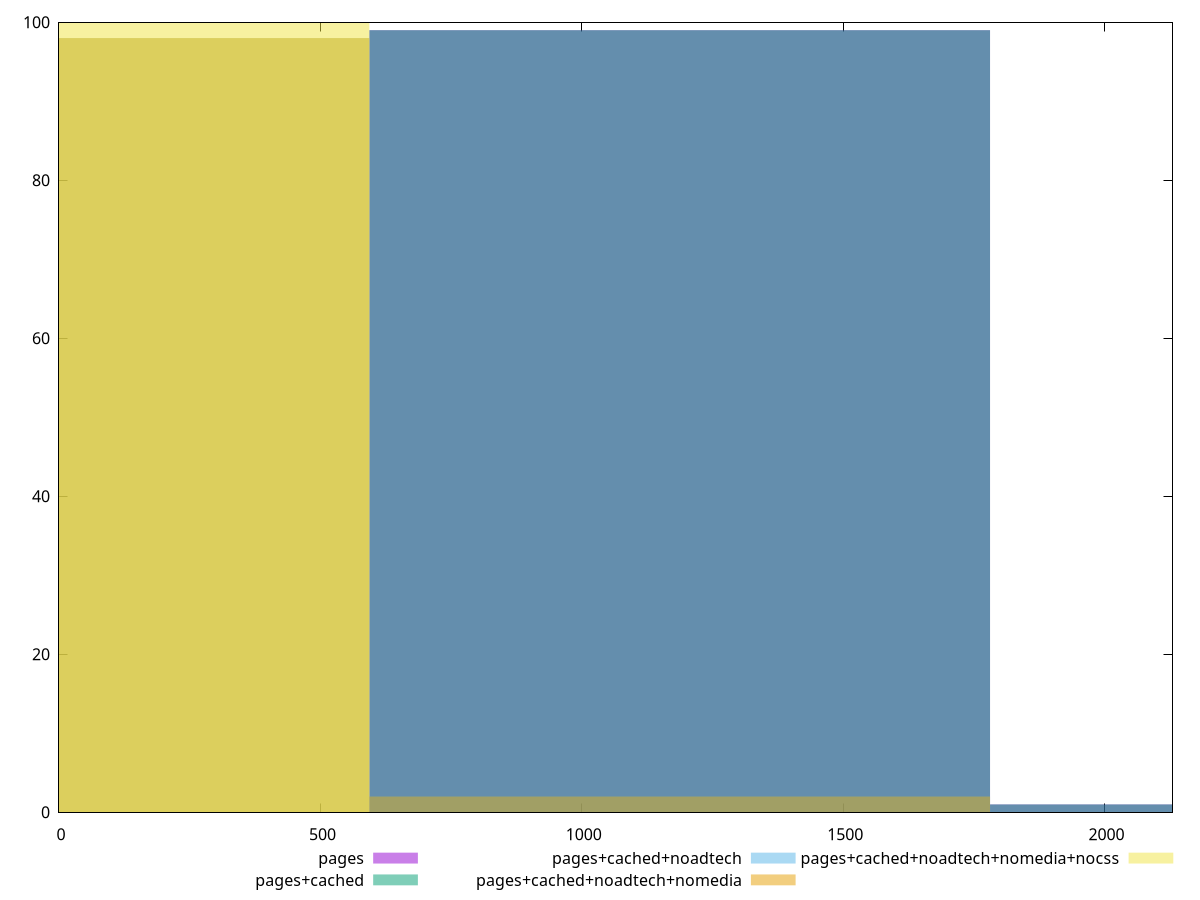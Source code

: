reset

$pages <<EOF
1187.3169894132627 99
2374.6339788265254 1
EOF

$pagesCached <<EOF
2374.6339788265254 1
1187.3169894132627 99
EOF

$pagesCachedNoadtech <<EOF
1187.3169894132627 2
0 98
EOF

$pagesCachedNoadtechNomedia <<EOF
1187.3169894132627 2
0 98
EOF

$pagesCachedNoadtechNomediaNocss <<EOF
0 100
EOF

set key outside below
set boxwidth 1187.3169894132627
set xrange [0:2130]
set yrange [0:100]
set trange [0:100]
set style fill transparent solid 0.5 noborder
set terminal svg size 640, 530 enhanced background rgb 'white'
set output "report_00017_2021-02-10T15-08-03.406Z/render-blocking-resources/comparison/histogram/all_raw.svg"

plot $pages title "pages" with boxes, \
     $pagesCached title "pages+cached" with boxes, \
     $pagesCachedNoadtech title "pages+cached+noadtech" with boxes, \
     $pagesCachedNoadtechNomedia title "pages+cached+noadtech+nomedia" with boxes, \
     $pagesCachedNoadtechNomediaNocss title "pages+cached+noadtech+nomedia+nocss" with boxes

reset
